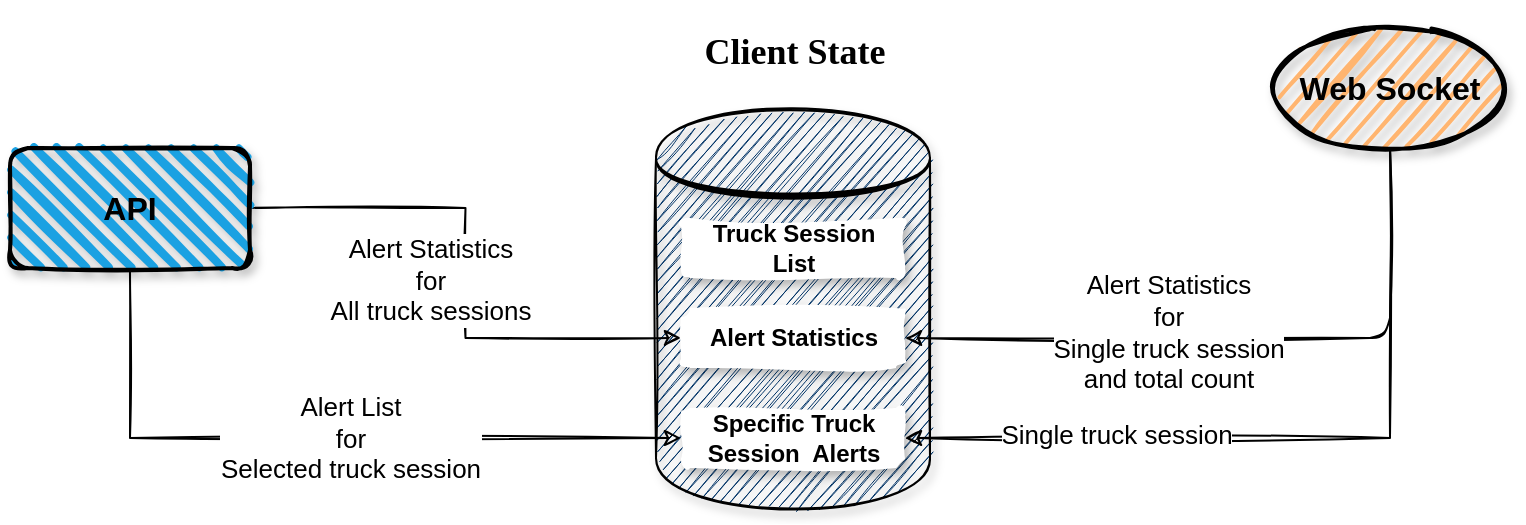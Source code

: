 <mxfile version="14.6.0" type="github">
  <diagram name="Page-1" id="c7558073-3199-34d8-9f00-42111426c3f3">
    <mxGraphModel dx="1422" dy="794" grid="1" gridSize="10" guides="1" tooltips="1" connect="1" arrows="1" fold="1" page="1" pageScale="1" pageWidth="826" pageHeight="1169" background="#ffffff" math="0" shadow="0">
      <root>
        <mxCell id="0" />
        <mxCell id="1" parent="0" />
        <mxCell id="wKTwErh2A1nHFKfIIbDw-96" value="" style="shape=datastore;whiteSpace=wrap;html=1;shadow=1;sketch=1;fillColor=#003366;" vertex="1" parent="1">
          <mxGeometry x="353" y="360" width="137" height="200" as="geometry" />
        </mxCell>
        <mxCell id="wKTwErh2A1nHFKfIIbDw-102" style="edgeStyle=orthogonalEdgeStyle;rounded=0;orthogonalLoop=1;jettySize=auto;html=1;exitX=1;exitY=0.5;exitDx=0;exitDy=0;entryX=0;entryY=0.5;entryDx=0;entryDy=0;jumpStyle=none;sketch=1;" edge="1" parent="1" source="wKTwErh2A1nHFKfIIbDw-97" target="wKTwErh2A1nHFKfIIbDw-99">
          <mxGeometry relative="1" as="geometry" />
        </mxCell>
        <mxCell id="wKTwErh2A1nHFKfIIbDw-103" value="&lt;font style=&quot;font-size: 13px&quot;&gt;Alert Statistics&lt;br&gt;for&lt;br&gt;All truck sessions&lt;/font&gt;" style="edgeLabel;html=1;align=center;verticalAlign=middle;resizable=0;points=[];" vertex="1" connectable="0" parent="wKTwErh2A1nHFKfIIbDw-102">
          <mxGeometry x="-0.228" y="-1" relative="1" as="geometry">
            <mxPoint x="-17" y="35" as="offset" />
          </mxGeometry>
        </mxCell>
        <mxCell id="wKTwErh2A1nHFKfIIbDw-105" style="edgeStyle=orthogonalEdgeStyle;rounded=0;orthogonalLoop=1;jettySize=auto;html=1;exitX=0.5;exitY=1;exitDx=0;exitDy=0;entryX=0;entryY=0.5;entryDx=0;entryDy=0;sketch=1;" edge="1" parent="1" source="wKTwErh2A1nHFKfIIbDw-97" target="wKTwErh2A1nHFKfIIbDw-100">
          <mxGeometry relative="1" as="geometry" />
        </mxCell>
        <mxCell id="wKTwErh2A1nHFKfIIbDw-108" value="&lt;span style=&quot;font-size: 13px&quot;&gt;Alert List&lt;br&gt;for&lt;br&gt;Selected truck session&lt;br&gt;&lt;/span&gt;" style="edgeLabel;html=1;align=center;verticalAlign=middle;resizable=0;points=[];" vertex="1" connectable="0" parent="wKTwErh2A1nHFKfIIbDw-105">
          <mxGeometry x="-0.096" y="-4" relative="1" as="geometry">
            <mxPoint x="32" y="-4" as="offset" />
          </mxGeometry>
        </mxCell>
        <mxCell id="wKTwErh2A1nHFKfIIbDw-97" value="&lt;font style=&quot;font-size: 16px&quot;&gt;&lt;b&gt;API&lt;/b&gt;&lt;/font&gt;" style="rounded=1;whiteSpace=wrap;html=1;strokeWidth=2;fillWeight=4;hachureGap=8;hachureAngle=45;fillColor=#1ba1e2;sketch=1;shadow=1;" vertex="1" parent="1">
          <mxGeometry x="30" y="380" width="120" height="60" as="geometry" />
        </mxCell>
        <mxCell id="wKTwErh2A1nHFKfIIbDw-98" value="&lt;b&gt;Truck Session List&lt;/b&gt;" style="shape=ext;double=1;rounded=1;whiteSpace=wrap;html=1;shadow=1;sketch=1;fillColor=#FFFFFF;strokeColor=none;" vertex="1" parent="1">
          <mxGeometry x="365.5" y="415" width="112" height="30" as="geometry" />
        </mxCell>
        <mxCell id="wKTwErh2A1nHFKfIIbDw-99" value="&lt;b&gt;Alert Statistics&lt;/b&gt;" style="shape=ext;double=1;rounded=1;whiteSpace=wrap;html=1;shadow=1;sketch=1;fillColor=#FFFFFF;strokeColor=none;" vertex="1" parent="1">
          <mxGeometry x="365.5" y="460" width="112" height="30" as="geometry" />
        </mxCell>
        <mxCell id="wKTwErh2A1nHFKfIIbDw-100" value="&lt;b&gt;Specific Truck Session&amp;nbsp; Alerts&lt;/b&gt;" style="shape=ext;double=1;rounded=1;whiteSpace=wrap;html=1;shadow=1;sketch=1;fillColor=#FFFFFF;strokeColor=none;" vertex="1" parent="1">
          <mxGeometry x="365.5" y="510" width="112" height="30" as="geometry" />
        </mxCell>
        <mxCell id="wKTwErh2A1nHFKfIIbDw-111" style="edgeStyle=orthogonalEdgeStyle;rounded=0;sketch=1;jumpStyle=none;orthogonalLoop=1;jettySize=auto;html=1;exitX=0.5;exitY=1;exitDx=0;exitDy=0;entryX=1;entryY=0.5;entryDx=0;entryDy=0;" edge="1" parent="1" source="wKTwErh2A1nHFKfIIbDw-109" target="wKTwErh2A1nHFKfIIbDw-100">
          <mxGeometry relative="1" as="geometry" />
        </mxCell>
        <mxCell id="wKTwErh2A1nHFKfIIbDw-117" value="&lt;font style=&quot;font-size: 13px&quot;&gt;Single truck session&lt;/font&gt;" style="edgeLabel;html=1;align=center;verticalAlign=middle;resizable=0;points=[];" vertex="1" connectable="0" parent="wKTwErh2A1nHFKfIIbDw-111">
          <mxGeometry x="0.456" y="-2" relative="1" as="geometry">
            <mxPoint as="offset" />
          </mxGeometry>
        </mxCell>
        <mxCell id="wKTwErh2A1nHFKfIIbDw-109" value="&lt;font size=&quot;1&quot;&gt;&lt;b style=&quot;font-size: 16px&quot;&gt;Web Socket&lt;/b&gt;&lt;/font&gt;" style="ellipse;whiteSpace=wrap;html=1;strokeWidth=2;fillWeight=2;hachureGap=8;fillStyle=dots;sketch=1;shadow=1;fillColor=#FFB570;" vertex="1" parent="1">
          <mxGeometry x="660" y="320" width="120" height="60" as="geometry" />
        </mxCell>
        <mxCell id="wKTwErh2A1nHFKfIIbDw-112" value="" style="edgeStyle=elbowEdgeStyle;elbow=vertical;endArrow=classic;html=1;exitX=0.5;exitY=1;exitDx=0;exitDy=0;entryX=1;entryY=0.5;entryDx=0;entryDy=0;sketch=1;" edge="1" parent="1" source="wKTwErh2A1nHFKfIIbDw-109" target="wKTwErh2A1nHFKfIIbDw-99">
          <mxGeometry width="50" height="50" relative="1" as="geometry">
            <mxPoint x="390" y="360" as="sourcePoint" />
            <mxPoint x="440" y="310" as="targetPoint" />
            <Array as="points">
              <mxPoint x="620" y="475" />
            </Array>
          </mxGeometry>
        </mxCell>
        <mxCell id="wKTwErh2A1nHFKfIIbDw-116" value="&lt;span style=&quot;font-size: 13px&quot;&gt;Alert Statistics&lt;/span&gt;&lt;br style=&quot;font-size: 13px&quot;&gt;&lt;span style=&quot;font-size: 13px&quot;&gt;for&lt;/span&gt;&lt;br style=&quot;font-size: 13px&quot;&gt;&lt;span style=&quot;font-size: 13px&quot;&gt;Single truck session&lt;br&gt;and total count&lt;br&gt;&lt;/span&gt;" style="edgeLabel;html=1;align=center;verticalAlign=middle;resizable=0;points=[];" vertex="1" connectable="0" parent="wKTwErh2A1nHFKfIIbDw-112">
          <mxGeometry x="0.221" y="-3" relative="1" as="geometry">
            <mxPoint as="offset" />
          </mxGeometry>
        </mxCell>
        <mxCell id="wKTwErh2A1nHFKfIIbDw-114" value="&lt;font style=&quot;font-size: 18px&quot; face=&quot;Verdana&quot;&gt;Client State&lt;/font&gt;" style="text;strokeColor=none;fillColor=none;html=1;fontSize=24;fontStyle=1;verticalAlign=middle;align=center;shadow=1;sketch=1;" vertex="1" parent="1">
          <mxGeometry x="371.5" y="310" width="100" height="40" as="geometry" />
        </mxCell>
      </root>
    </mxGraphModel>
  </diagram>
</mxfile>
